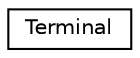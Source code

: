 digraph "Graphical Class Hierarchy"
{
  edge [fontname="Helvetica",fontsize="10",labelfontname="Helvetica",labelfontsize="10"];
  node [fontname="Helvetica",fontsize="10",shape=record];
  rankdir="LR";
  Node1 [label="Terminal",height=0.2,width=0.4,color="black", fillcolor="white", style="filled",URL="$dc/d46/class_terminal.html"];
}
